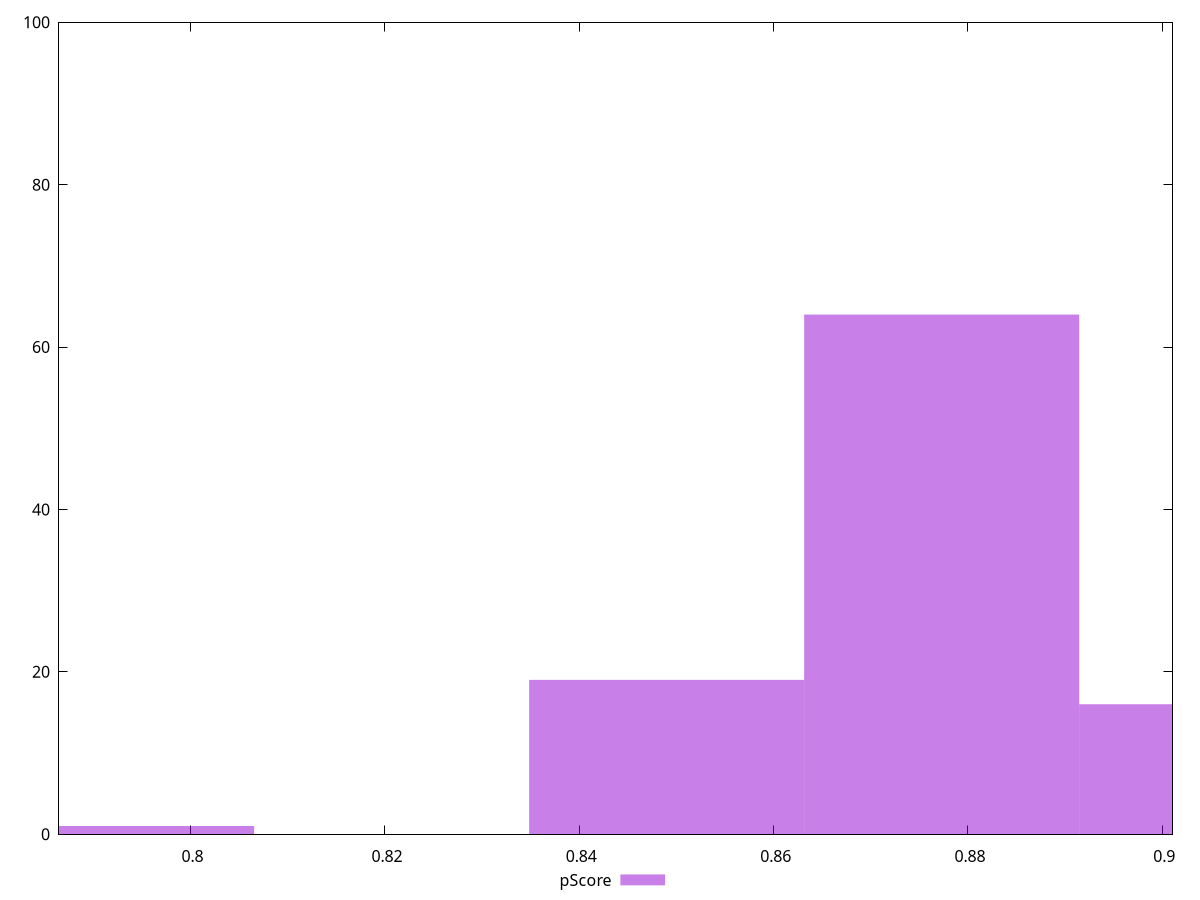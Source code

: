 reset

$pScore <<EOF
0.7923935992199319 1
0.8489931420213557 19
0.8772929134220675 64
0.9055926848227793 16
EOF

set key outside below
set boxwidth 0.028299771400711854
set xrange [0.7864635598651974:0.9010449640681127]
set yrange [0:100]
set trange [0:100]
set style fill transparent solid 0.5 noborder
set terminal svg size 640, 490 enhanced background rgb 'white'
set output "report_00019_2021-02-10T18-14-37.922Z//first-contentful-paint/samples/pages/pScore/histogram.svg"

plot $pScore title "pScore" with boxes

reset
